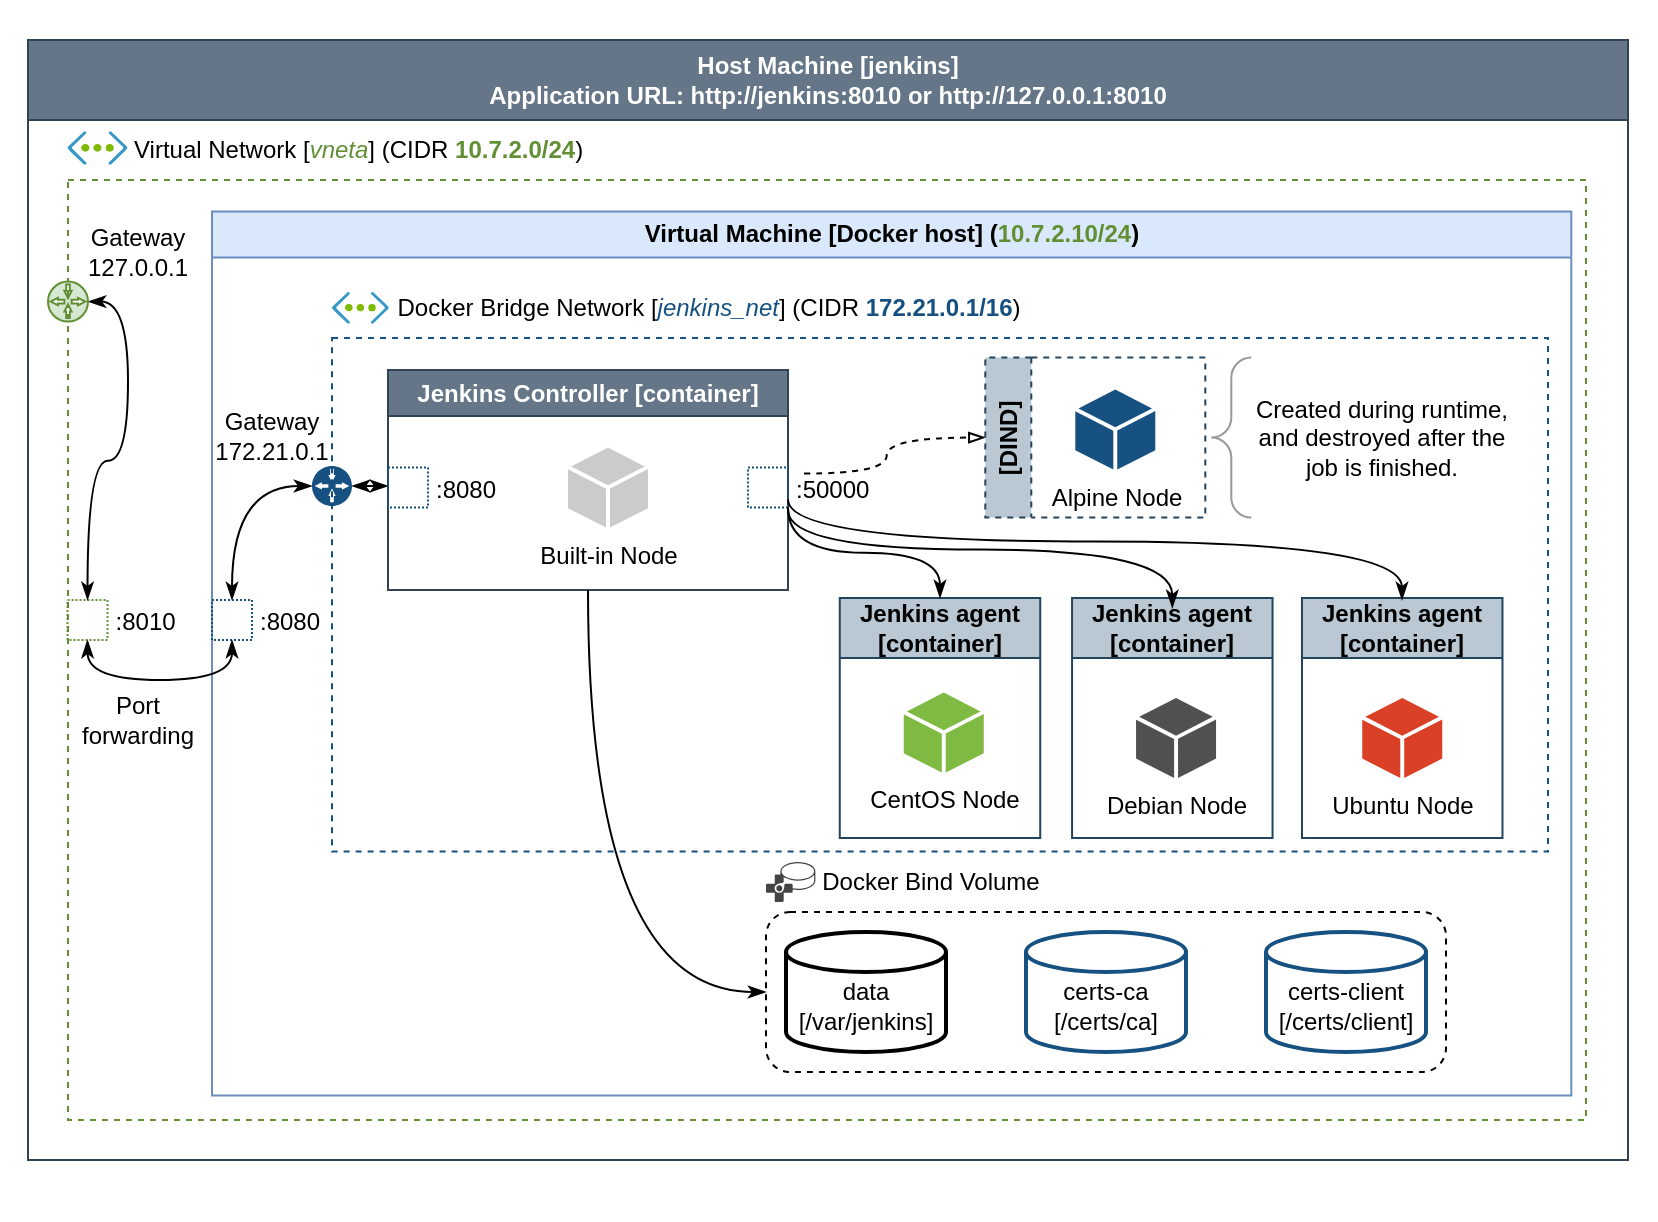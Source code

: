 <mxfile version="20.8.10" type="device"><diagram name="Jenkins architecture" id="Et7XhWolcfNVUlykT_v0"><mxGraphModel dx="1376" dy="843" grid="1" gridSize="10" guides="1" tooltips="1" connect="1" arrows="1" fold="1" page="1" pageScale="1" pageWidth="850" pageHeight="1100" math="0" shadow="0"><root><mxCell id="0"/><mxCell id="1" parent="0"/><mxCell id="4pzJMmgSDrH-Xv818-rp-120" value="" style="group" parent="1" vertex="1" connectable="0"><mxGeometry x="30" y="40" width="814" height="590" as="geometry"/></mxCell><mxCell id="4pzJMmgSDrH-Xv818-rp-119" value="" style="rounded=0;whiteSpace=wrap;html=1;strokeWidth=2;strokeColor=none;" parent="4pzJMmgSDrH-Xv818-rp-120" vertex="1"><mxGeometry x="-14" y="-20" width="828" height="610" as="geometry"/></mxCell><mxCell id="4pzJMmgSDrH-Xv818-rp-1" value="Host Machine [jenkins] &lt;br&gt;Application URL: http://jenkins:8010 or http://127.0.0.1:8010" style="swimlane;whiteSpace=wrap;html=1;fillColor=#647687;strokeColor=#314354;startSize=40;fontColor=#ffffff;" parent="4pzJMmgSDrH-Xv818-rp-120" vertex="1"><mxGeometry width="800" height="560" as="geometry"/></mxCell><mxCell id="4pzJMmgSDrH-Xv818-rp-108" value="" style="rounded=0;whiteSpace=wrap;html=1;strokeColor=#628F33;fontColor=default;fillColor=none;dashed=1;" parent="4pzJMmgSDrH-Xv818-rp-1" vertex="1"><mxGeometry x="20" y="70" width="759" height="470" as="geometry"/></mxCell><mxCell id="4pzJMmgSDrH-Xv818-rp-4" value="Virtual Machine [Docker host] (&lt;font color=&quot;#628f33&quot;&gt;10.7.2.10/24&lt;/font&gt;)" style="swimlane;whiteSpace=wrap;html=1;fillColor=#dae8fc;strokeColor=#6c8ebf;" parent="4pzJMmgSDrH-Xv818-rp-1" vertex="1"><mxGeometry x="92" y="85.8" width="679.65" height="442" as="geometry"/></mxCell><mxCell id="4pzJMmgSDrH-Xv818-rp-26" value="" style="rounded=0;whiteSpace=wrap;html=1;dashed=1;strokeColor=#175182;fillColor=none;" parent="4pzJMmgSDrH-Xv818-rp-4" vertex="1"><mxGeometry x="60" y="63.2" width="608" height="256.8" as="geometry"/></mxCell><mxCell id="4pzJMmgSDrH-Xv818-rp-104" style="edgeStyle=orthogonalEdgeStyle;curved=1;rounded=0;orthogonalLoop=1;jettySize=auto;html=1;exitX=1;exitY=0.5;exitDx=0;exitDy=0;exitPerimeter=0;entryX=0;entryY=0.5;entryDx=0;entryDy=0;fontColor=default;startArrow=classicThin;startFill=1;endArrow=classicThin;endFill=1;" parent="4pzJMmgSDrH-Xv818-rp-4" source="4pzJMmgSDrH-Xv818-rp-68" target="4pzJMmgSDrH-Xv818-rp-77" edge="1"><mxGeometry relative="1" as="geometry"/></mxCell><mxCell id="4pzJMmgSDrH-Xv818-rp-105" style="edgeStyle=orthogonalEdgeStyle;curved=1;rounded=0;orthogonalLoop=1;jettySize=auto;html=1;exitX=0;exitY=0.5;exitDx=0;exitDy=0;exitPerimeter=0;fontColor=default;startArrow=classicThin;startFill=1;endArrow=classicThin;endFill=1;" parent="4pzJMmgSDrH-Xv818-rp-4" source="4pzJMmgSDrH-Xv818-rp-68" target="4pzJMmgSDrH-Xv818-rp-98" edge="1"><mxGeometry relative="1" as="geometry"/></mxCell><mxCell id="4pzJMmgSDrH-Xv818-rp-68" value="" style="sketch=0;aspect=fixed;pointerEvents=1;shadow=0;dashed=0;html=1;strokeColor=none;labelPosition=center;verticalLabelPosition=bottom;verticalAlign=top;align=center;fillColor=#175182;shape=mxgraph.mscae.enterprise.gateway;fontColor=default;" parent="4pzJMmgSDrH-Xv818-rp-4" vertex="1"><mxGeometry x="50" y="127.2" width="20" height="20" as="geometry"/></mxCell><mxCell id="4pzJMmgSDrH-Xv818-rp-33" value="Jenkins Controller [container]" style="swimlane;whiteSpace=wrap;html=1;fillColor=#647687;strokeColor=#314354;fontColor=#ffffff;" parent="4pzJMmgSDrH-Xv818-rp-4" vertex="1"><mxGeometry x="88" y="79.2" width="200" height="110" as="geometry"/></mxCell><mxCell id="4pzJMmgSDrH-Xv818-rp-34" value="Built-in Node" style="sketch=0;pointerEvents=1;shadow=0;dashed=0;html=1;strokeColor=none;labelPosition=center;verticalLabelPosition=bottom;verticalAlign=top;outlineConnect=0;align=center;shape=mxgraph.office.concepts.node_generic;fillColor=#CCCBCB;" parent="4pzJMmgSDrH-Xv818-rp-33" vertex="1"><mxGeometry x="90" y="38.8" width="40" height="40" as="geometry"/></mxCell><mxCell id="4pzJMmgSDrH-Xv818-rp-77" value=":8080" style="fontStyle=0;labelPosition=right;verticalLabelPosition=middle;align=left;verticalAlign=middle;spacingLeft=2;dashed=1;strokeColor=#175182;fontColor=default;fillColor=none;dashPattern=1 1;" parent="4pzJMmgSDrH-Xv818-rp-33" vertex="1"><mxGeometry y="48.8" width="20" height="20" as="geometry"/></mxCell><mxCell id="4pzJMmgSDrH-Xv818-rp-84" value=":50000" style="fontStyle=0;labelPosition=right;verticalLabelPosition=middle;align=left;verticalAlign=middle;spacingLeft=2;dashed=1;strokeColor=#175182;fontColor=default;fillColor=none;dashPattern=1 1;" parent="4pzJMmgSDrH-Xv818-rp-33" vertex="1"><mxGeometry x="180" y="48.8" width="20" height="20" as="geometry"/></mxCell><mxCell id="4pzJMmgSDrH-Xv818-rp-42" style="edgeStyle=orthogonalEdgeStyle;curved=1;rounded=0;orthogonalLoop=1;jettySize=auto;html=1;entryX=0;entryY=0.5;entryDx=0;entryDy=0;exitX=1.4;exitY=0.15;exitDx=0;exitDy=0;exitPerimeter=0;dashed=1;startArrow=none;startFill=0;endArrow=blockThin;endFill=0;" parent="4pzJMmgSDrH-Xv818-rp-4" source="4pzJMmgSDrH-Xv818-rp-84" target="4pzJMmgSDrH-Xv818-rp-44" edge="1"><mxGeometry relative="1" as="geometry"><mxPoint x="187.5" y="133.2" as="sourcePoint"/></mxGeometry></mxCell><mxCell id="4pzJMmgSDrH-Xv818-rp-43" value="" style="group" parent="4pzJMmgSDrH-Xv818-rp-4" vertex="1" connectable="0"><mxGeometry x="386.65" y="73.0" width="263" height="80" as="geometry"/></mxCell><mxCell id="4pzJMmgSDrH-Xv818-rp-44" value="[DIND]" style="swimlane;horizontal=0;whiteSpace=wrap;html=1;dashed=1;strokeColor=#23445d;fillColor=#bac8d3;" parent="4pzJMmgSDrH-Xv818-rp-43" vertex="1"><mxGeometry width="110" height="80" as="geometry"/></mxCell><mxCell id="4pzJMmgSDrH-Xv818-rp-45" value="Alpine Node" style="sketch=0;pointerEvents=1;shadow=0;dashed=0;html=1;strokeColor=none;labelPosition=center;verticalLabelPosition=bottom;verticalAlign=top;outlineConnect=0;align=center;shape=mxgraph.office.concepts.node_generic;fillColor=#175182;" parent="4pzJMmgSDrH-Xv818-rp-44" vertex="1"><mxGeometry x="45" y="16" width="40" height="40" as="geometry"/></mxCell><mxCell id="4pzJMmgSDrH-Xv818-rp-46" value="" style="group" parent="4pzJMmgSDrH-Xv818-rp-43" vertex="1" connectable="0"><mxGeometry x="113" width="150" height="80" as="geometry"/></mxCell><mxCell id="4pzJMmgSDrH-Xv818-rp-47" value="" style="labelPosition=right;align=left;strokeWidth=1;shape=mxgraph.mockup.markup.curlyBrace;html=1;shadow=0;dashed=0;strokeColor=#999999;direction=north;fillColor=#175182;" parent="4pzJMmgSDrH-Xv818-rp-46" vertex="1"><mxGeometry width="20" height="80" as="geometry"/></mxCell><mxCell id="4pzJMmgSDrH-Xv818-rp-48" value="Created during runtime,&lt;br&gt;and destroyed after the job is finished." style="text;strokeColor=none;align=center;fillColor=none;html=1;verticalAlign=middle;whiteSpace=wrap;rounded=0;" parent="4pzJMmgSDrH-Xv818-rp-46" vertex="1"><mxGeometry x="20" y="10" width="130" height="60" as="geometry"/></mxCell><mxCell id="4pzJMmgSDrH-Xv818-rp-69" value="Gateway&lt;br&gt;172.21.0.1" style="text;strokeColor=none;align=center;fillColor=none;html=1;verticalAlign=middle;whiteSpace=wrap;rounded=0;fontColor=default;" parent="4pzJMmgSDrH-Xv818-rp-4" vertex="1"><mxGeometry y="97.2" width="60" height="30" as="geometry"/></mxCell><mxCell id="4pzJMmgSDrH-Xv818-rp-98" value=":8080" style="fontStyle=0;labelPosition=right;verticalLabelPosition=middle;align=left;verticalAlign=middle;spacingLeft=2;strokeColor=#175182;fontColor=default;fillColor=none;dashed=1;dashPattern=1 1;" parent="4pzJMmgSDrH-Xv818-rp-4" vertex="1"><mxGeometry y="194.2" width="20" height="20" as="geometry"/></mxCell><mxCell id="4pzJMmgSDrH-Xv818-rp-101" value="" style="group" parent="4pzJMmgSDrH-Xv818-rp-4" vertex="1" connectable="0"><mxGeometry x="60.0" y="33.2" width="355.35" height="30" as="geometry"/></mxCell><mxCell id="4pzJMmgSDrH-Xv818-rp-28" value="Docker Bridge Network [&lt;i&gt;&lt;font color=&quot;#175182&quot;&gt;jenkins_net&lt;/font&gt;&lt;/i&gt;] (CIDR &lt;font color=&quot;#175182&quot;&gt;&lt;b&gt;172.21.0.1/16&lt;/b&gt;&lt;/font&gt;)" style="text;strokeColor=none;align=center;fillColor=none;html=1;verticalAlign=middle;whiteSpace=wrap;rounded=0;" parent="4pzJMmgSDrH-Xv818-rp-101" vertex="1"><mxGeometry x="20.762" width="334.588" height="30" as="geometry"/></mxCell><mxCell id="4pzJMmgSDrH-Xv818-rp-27" value="" style="sketch=0;aspect=fixed;html=1;points=[];align=center;image;fontSize=12;image=img/lib/mscae/Virtual_Network.svg;dashed=1;strokeColor=#175182;fillColor=#175182;" parent="4pzJMmgSDrH-Xv818-rp-101" vertex="1"><mxGeometry y="7" width="28.421" height="15.916" as="geometry"/></mxCell><mxCell id="hlMscnQdI2Kzjpkfcxst-6" value="Jenkins agent [container]" style="swimlane;whiteSpace=wrap;html=1;fillColor=#bac8d3;strokeColor=#23445d;startSize=30;" vertex="1" parent="4pzJMmgSDrH-Xv818-rp-4"><mxGeometry x="313.88" y="193.2" width="100.24" height="120" as="geometry"/></mxCell><mxCell id="hlMscnQdI2Kzjpkfcxst-7" value="CentOS Node" style="sketch=0;pointerEvents=1;shadow=0;dashed=0;html=1;strokeColor=none;labelPosition=center;verticalLabelPosition=bottom;verticalAlign=top;outlineConnect=0;align=center;shape=mxgraph.office.concepts.node_generic;fillColor=#7FBA42;" vertex="1" parent="hlMscnQdI2Kzjpkfcxst-6"><mxGeometry x="32" y="47.3" width="40" height="40" as="geometry"/></mxCell><mxCell id="hlMscnQdI2Kzjpkfcxst-2" style="edgeStyle=orthogonalEdgeStyle;rounded=0;orthogonalLoop=1;jettySize=auto;html=1;exitX=1;exitY=1;exitDx=0;exitDy=0;curved=1;endArrow=classicThin;endFill=1;entryX=0.5;entryY=0;entryDx=0;entryDy=0;" edge="1" parent="4pzJMmgSDrH-Xv818-rp-4" source="4pzJMmgSDrH-Xv818-rp-84" target="hlMscnQdI2Kzjpkfcxst-6"><mxGeometry relative="1" as="geometry"/></mxCell><mxCell id="hlMscnQdI2Kzjpkfcxst-10" value="Jenkins agent [container]" style="swimlane;whiteSpace=wrap;html=1;fillColor=#bac8d3;strokeColor=#23445d;startSize=30;" vertex="1" parent="4pzJMmgSDrH-Xv818-rp-4"><mxGeometry x="545" y="193.2" width="100.24" height="120" as="geometry"/></mxCell><mxCell id="hlMscnQdI2Kzjpkfcxst-13" value="Ubuntu Node" style="sketch=0;pointerEvents=1;shadow=0;dashed=0;html=1;strokeColor=none;labelPosition=center;verticalLabelPosition=bottom;verticalAlign=top;outlineConnect=0;align=center;shape=mxgraph.office.concepts.node_generic;fillColor=#DA4026;" vertex="1" parent="hlMscnQdI2Kzjpkfcxst-10"><mxGeometry x="30.12" y="50" width="40" height="40" as="geometry"/></mxCell><mxCell id="hlMscnQdI2Kzjpkfcxst-14" value="Jenkins agent [container]" style="swimlane;whiteSpace=wrap;html=1;fillColor=#bac8d3;strokeColor=#23445d;startSize=30;" vertex="1" parent="4pzJMmgSDrH-Xv818-rp-4"><mxGeometry x="430.03" y="193.2" width="100.24" height="120" as="geometry"/></mxCell><mxCell id="hlMscnQdI2Kzjpkfcxst-16" value="Debian Node" style="sketch=0;pointerEvents=1;shadow=0;dashed=0;html=1;strokeColor=none;fillColor=#505050;labelPosition=center;verticalLabelPosition=bottom;verticalAlign=top;outlineConnect=0;align=center;shape=mxgraph.office.concepts.node_generic;" vertex="1" parent="hlMscnQdI2Kzjpkfcxst-14"><mxGeometry x="32" y="50" width="40" height="40" as="geometry"/></mxCell><mxCell id="hlMscnQdI2Kzjpkfcxst-18" style="edgeStyle=orthogonalEdgeStyle;curved=1;rounded=0;orthogonalLoop=1;jettySize=auto;html=1;entryX=0.5;entryY=0;entryDx=0;entryDy=0;fontColor=#175182;startArrow=none;startFill=0;endArrow=classicThin;endFill=1;" edge="1" parent="4pzJMmgSDrH-Xv818-rp-4"><mxGeometry relative="1" as="geometry"><mxPoint x="288" y="149.2" as="sourcePoint"/><mxPoint x="480.15" y="198.2" as="targetPoint"/><Array as="points"><mxPoint x="288" y="169"/><mxPoint x="480" y="169"/></Array></mxGeometry></mxCell><mxCell id="hlMscnQdI2Kzjpkfcxst-19" style="edgeStyle=orthogonalEdgeStyle;curved=1;rounded=0;orthogonalLoop=1;jettySize=auto;html=1;exitX=1;exitY=0.75;exitDx=0;exitDy=0;fontColor=#175182;startArrow=none;startFill=0;endArrow=classicThin;endFill=1;" edge="1" parent="4pzJMmgSDrH-Xv818-rp-4"><mxGeometry relative="1" as="geometry"><mxPoint x="288" y="144.0" as="sourcePoint"/><mxPoint x="595" y="194.2" as="targetPoint"/><Array as="points"><mxPoint x="288" y="165"/><mxPoint x="595" y="165"/></Array></mxGeometry></mxCell><mxCell id="4pzJMmgSDrH-Xv818-rp-112" value="" style="group" parent="4pzJMmgSDrH-Xv818-rp-1" vertex="1" connectable="0"><mxGeometry x="19.76" y="40" width="291" height="30" as="geometry"/></mxCell><mxCell id="4pzJMmgSDrH-Xv818-rp-110" value="" style="sketch=0;aspect=fixed;html=1;points=[];align=center;image;fontSize=12;image=img/lib/mscae/Virtual_Network.svg;dashed=1;strokeColor=#175182;fontColor=default;fillColor=none;" parent="4pzJMmgSDrH-Xv818-rp-112" vertex="1"><mxGeometry y="5.6" width="30" height="16.8" as="geometry"/></mxCell><mxCell id="4pzJMmgSDrH-Xv818-rp-111" value="Virtual Network [&lt;i&gt;&lt;font color=&quot;#628f33&quot;&gt;vneta&lt;/font&gt;&lt;/i&gt;] (CIDR &lt;font color=&quot;#628f33&quot;&gt;&lt;b&gt;10.7.2.0/24&lt;/b&gt;&lt;/font&gt;)" style="text;strokeColor=none;align=left;fillColor=none;html=1;verticalAlign=middle;whiteSpace=wrap;rounded=0;fontColor=default;" parent="4pzJMmgSDrH-Xv818-rp-112" vertex="1"><mxGeometry x="31" width="260" height="30" as="geometry"/></mxCell><mxCell id="4pzJMmgSDrH-Xv818-rp-117" style="edgeStyle=orthogonalEdgeStyle;curved=1;rounded=0;orthogonalLoop=1;jettySize=auto;html=1;exitX=0.5;exitY=1;exitDx=0;exitDy=0;entryX=0.5;entryY=1;entryDx=0;entryDy=0;fontColor=default;startArrow=classicThin;startFill=1;endArrow=classicThin;endFill=1;" parent="4pzJMmgSDrH-Xv818-rp-1" source="4pzJMmgSDrH-Xv818-rp-106" target="4pzJMmgSDrH-Xv818-rp-98" edge="1"><mxGeometry relative="1" as="geometry"/></mxCell><mxCell id="4pzJMmgSDrH-Xv818-rp-106" value=":8010" style="fontStyle=0;labelPosition=right;verticalLabelPosition=middle;align=left;verticalAlign=middle;spacingLeft=2;strokeColor=#628F33;fontColor=default;fillColor=none;dashed=1;dashPattern=1 1;" parent="4pzJMmgSDrH-Xv818-rp-1" vertex="1"><mxGeometry x="19.76" y="280" width="20" height="20" as="geometry"/></mxCell><mxCell id="4pzJMmgSDrH-Xv818-rp-115" style="edgeStyle=orthogonalEdgeStyle;curved=1;rounded=0;orthogonalLoop=1;jettySize=auto;html=1;exitX=1;exitY=0.5;exitDx=0;exitDy=0;exitPerimeter=0;entryX=0.5;entryY=0;entryDx=0;entryDy=0;fontColor=default;startArrow=classicThin;startFill=1;endArrow=classicThin;endFill=1;" parent="4pzJMmgSDrH-Xv818-rp-1" source="4pzJMmgSDrH-Xv818-rp-66" target="4pzJMmgSDrH-Xv818-rp-106" edge="1"><mxGeometry relative="1" as="geometry"/></mxCell><mxCell id="4pzJMmgSDrH-Xv818-rp-66" value="" style="sketch=0;aspect=fixed;pointerEvents=1;shadow=0;dashed=0;html=1;strokeColor=#628F33;labelPosition=center;verticalLabelPosition=bottom;verticalAlign=top;align=center;fillColor=#D5E8D4;shape=mxgraph.mscae.enterprise.gateway;" parent="4pzJMmgSDrH-Xv818-rp-1" vertex="1"><mxGeometry x="10" y="120.8" width="20" height="20" as="geometry"/></mxCell><mxCell id="4pzJMmgSDrH-Xv818-rp-74" value="Gateway&lt;br&gt;127.0.0.1" style="text;strokeColor=none;align=center;fillColor=none;html=1;verticalAlign=middle;whiteSpace=wrap;rounded=0;fontColor=default;" parent="4pzJMmgSDrH-Xv818-rp-1" vertex="1"><mxGeometry x="20" y="90.8" width="70" height="30" as="geometry"/></mxCell><mxCell id="4pzJMmgSDrH-Xv818-rp-116" value="Port &lt;br&gt;forwarding" style="text;strokeColor=none;align=center;fillColor=none;html=1;verticalAlign=middle;whiteSpace=wrap;rounded=0;fontColor=default;" parent="4pzJMmgSDrH-Xv818-rp-1" vertex="1"><mxGeometry x="20" y="325" width="70" height="30" as="geometry"/></mxCell><mxCell id="4pzJMmgSDrH-Xv818-rp-65" value="" style="group" parent="4pzJMmgSDrH-Xv818-rp-120" vertex="1" connectable="0"><mxGeometry x="369" y="406" width="340" height="110" as="geometry"/></mxCell><mxCell id="4pzJMmgSDrH-Xv818-rp-59" value="" style="group" parent="4pzJMmgSDrH-Xv818-rp-65" vertex="1" connectable="0"><mxGeometry width="140" height="30" as="geometry"/></mxCell><mxCell id="4pzJMmgSDrH-Xv818-rp-57" value="Docker Bind Volume" style="text;strokeColor=none;align=center;fillColor=none;html=1;verticalAlign=middle;whiteSpace=wrap;rounded=0;fontColor=default;" parent="4pzJMmgSDrH-Xv818-rp-59" vertex="1"><mxGeometry x="24.69" width="115.31" height="30" as="geometry"/></mxCell><mxCell id="4pzJMmgSDrH-Xv818-rp-58" value="" style="sketch=0;pointerEvents=1;shadow=0;dashed=0;html=1;strokeColor=none;fillColor=#434445;aspect=fixed;labelPosition=center;verticalLabelPosition=bottom;verticalAlign=top;align=center;outlineConnect=0;shape=mxgraph.vvd.writable_volume;fontColor=default;" parent="4pzJMmgSDrH-Xv818-rp-59" vertex="1"><mxGeometry y="5" width="24.69" height="20" as="geometry"/></mxCell><mxCell id="4pzJMmgSDrH-Xv818-rp-51" value="&lt;br&gt;certs-client [/certs/client]" style="strokeWidth=2;html=1;shape=mxgraph.flowchart.database;whiteSpace=wrap;strokeColor=#175182;fillColor=none;fontColor=default;container=0;" parent="4pzJMmgSDrH-Xv818-rp-65" vertex="1"><mxGeometry x="250" y="40" width="80" height="60" as="geometry"/></mxCell><mxCell id="4pzJMmgSDrH-Xv818-rp-53" value="&lt;br&gt;certs-ca [/certs/ca]" style="strokeWidth=2;html=1;shape=mxgraph.flowchart.database;whiteSpace=wrap;strokeColor=#175182;fillColor=none;fontColor=default;container=0;" parent="4pzJMmgSDrH-Xv818-rp-65" vertex="1"><mxGeometry x="130" y="40" width="80" height="60" as="geometry"/></mxCell><mxCell id="4pzJMmgSDrH-Xv818-rp-52" value="&lt;br&gt;data&lt;br&gt;[/var/jenkins]" style="strokeWidth=2;html=1;shape=mxgraph.flowchart.database;whiteSpace=wrap;strokeColor=#000000;fillColor=none;fontColor=default;container=0;" parent="4pzJMmgSDrH-Xv818-rp-65" vertex="1"><mxGeometry x="10" y="40" width="80" height="60" as="geometry"/></mxCell><mxCell id="4pzJMmgSDrH-Xv818-rp-55" value="" style="rounded=1;whiteSpace=wrap;html=1;strokeColor=#000000;fontColor=default;fillColor=none;dashed=1;container=0;" parent="4pzJMmgSDrH-Xv818-rp-65" vertex="1"><mxGeometry y="30" width="340" height="80" as="geometry"/></mxCell><mxCell id="4pzJMmgSDrH-Xv818-rp-72" style="edgeStyle=orthogonalEdgeStyle;curved=1;rounded=0;orthogonalLoop=1;jettySize=auto;html=1;entryX=0;entryY=0.5;entryDx=0;entryDy=0;fontColor=default;exitX=0.5;exitY=1;exitDx=0;exitDy=0;startArrow=none;startFill=0;endArrow=classicThin;endFill=1;" parent="4pzJMmgSDrH-Xv818-rp-120" source="4pzJMmgSDrH-Xv818-rp-33" target="4pzJMmgSDrH-Xv818-rp-55" edge="1"><mxGeometry relative="1" as="geometry"><mxPoint x="169" y="222" as="sourcePoint"/></mxGeometry></mxCell></root></mxGraphModel></diagram></mxfile>